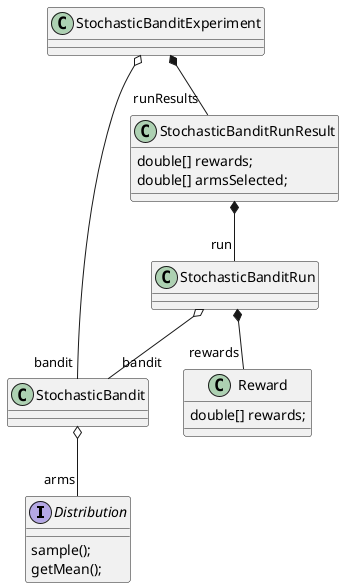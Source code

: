 @startuml
'https://plantuml.com/class-diagram


interface Distribution {
    sample();
    getMean();
}

class StochasticBandit {
}

class StochasticBanditRun {

}

class StochasticBanditRunResult {
    double[] rewards;
    double[] armsSelected;
}

class StochasticBanditExperiment {

}

class Reward {
     double[] rewards;
}

StochasticBandit o-- "arms" Distribution
StochasticBanditRun o-- "bandit" StochasticBandit
StochasticBanditRun *-- "rewards" Reward
StochasticBanditRunResult *-- "run" StochasticBanditRun
StochasticBanditExperiment *-- "runResults" StochasticBanditRunResult
StochasticBanditExperiment o-- "bandit" StochasticBandit




@enduml